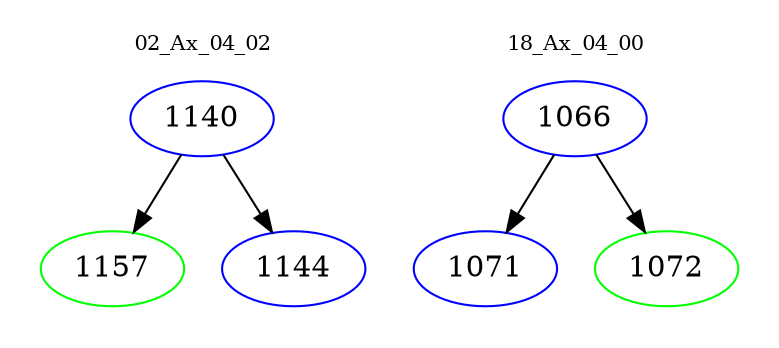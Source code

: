 digraph{
subgraph cluster_0 {
color = white
label = "02_Ax_04_02";
fontsize=10;
T0_1140 [label="1140", color="blue"]
T0_1140 -> T0_1157 [color="black"]
T0_1157 [label="1157", color="green"]
T0_1140 -> T0_1144 [color="black"]
T0_1144 [label="1144", color="blue"]
}
subgraph cluster_1 {
color = white
label = "18_Ax_04_00";
fontsize=10;
T1_1066 [label="1066", color="blue"]
T1_1066 -> T1_1071 [color="black"]
T1_1071 [label="1071", color="blue"]
T1_1066 -> T1_1072 [color="black"]
T1_1072 [label="1072", color="green"]
}
}
